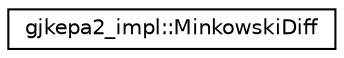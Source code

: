 digraph "Graphical Class Hierarchy"
{
  edge [fontname="Helvetica",fontsize="10",labelfontname="Helvetica",labelfontsize="10"];
  node [fontname="Helvetica",fontsize="10",shape=record];
  rankdir="LR";
  Node1 [label="gjkepa2_impl::MinkowskiDiff",height=0.2,width=0.4,color="black", fillcolor="white", style="filled",URL="$structgjkepa2__impl_1_1_minkowski_diff.html"];
}
